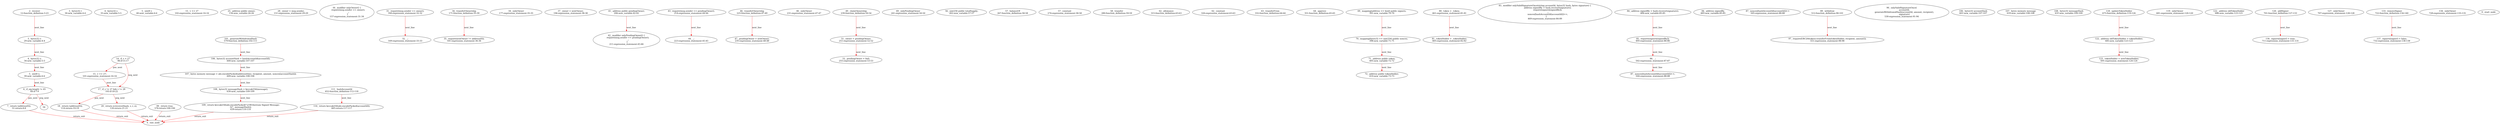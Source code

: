 digraph  {
12 [label="2_ recover\n12-function_definition-3-23", type_label=function_definition];
29 [label="3_ bytes32 r;\n29-new_variable-4-4", type_label=new_variable];
30 [label="3_ bytes32 r\n30-new_variable-4-4", type_label=new_variable];
34 [label="4_ bytes32 s;\n34-new_variable-5-5", type_label=new_variable];
35 [label="4_ bytes32 s\n35-new_variable-5-5", type_label=new_variable];
39 [label="5_ uint8 v;\n39-new_variable-6-6", type_label=new_variable];
40 [label="5_ uint8 v\n40-new_variable-6-6", type_label=new_variable];
44 [label="6_ if_sig.length != 65\n44-if-7-9", type_label=if];
51 [label="7_ return (address(0));\n51-return-8-8", type_label=return];
96 [label="14_ if_v < 27\n96-if-15-17", type_label=if];
101 [label="15_ v += 27;\n101-expression_statement-16-16", type_label=expression_statement];
102 [label="15_ v += 27\n102-expression_statement-16-16", type_label=expression_statement];
105 [label="17_ if_v != 27 && v != 28\n105-if-18-22", type_label=if];
114 [label="18_ return (address(0));\n114-return-19-19", type_label=return];
120 [label="20_ return ecrecover(hash, v, r, s);\n120-return-21-21", type_label=return];
134 [label="25_ address public owner;\n134-new_variable-26-26", type_label=new_variable];
151 [label="28_ owner = msg.sender;\n151-expression_statement-29-29", type_label=expression_statement];
157 [label="30_ modifier onlyOwner() {\n    require(msg.sender == owner);\n    _;\n  }\n157-expression_statement-31-34", type_label=expression_statement];
160 [label="31_ require(msg.sender == owner);\n160-expression_statement-32-32", type_label=expression_statement];
169 [label="32_ _;\n169-expression_statement-33-33", type_label=expression_statement];
171 [label="34_ transferOwnership\n171-function_definition-35-39", type_label=function_definition];
177 [label="34_ onlyOwner\n177-expression_statement-35-35", type_label=expression_statement];
181 [label="35_ require(newOwner != address(0));\n181-expression_statement-36-36", type_label=expression_statement];
196 [label="37_ owner = newOwner;\n196-expression_statement-38-38", type_label=expression_statement];
206 [label="41_ address public pendingOwner;\n206-new_variable-42-42", type_label=new_variable];
211 [label="42_ modifier onlyPendingOwner() {\n    require(msg.sender == pendingOwner);\n    _;\n  }\n211-expression_statement-43-46", type_label=expression_statement];
214 [label="43_ require(msg.sender == pendingOwner);\n214-expression_statement-44-44", type_label=expression_statement];
223 [label="44_ _;\n223-expression_statement-45-45", type_label=expression_statement];
225 [label="46_ transferOwnership\n225-function_definition-47-49", type_label=function_definition];
231 [label="46_ onlyOwner\n231-expression_statement-47-47", type_label=expression_statement];
235 [label="47_ pendingOwner = newOwner;\n235-expression_statement-48-48", type_label=expression_statement];
239 [label="49_ claimOwnership\n239-function_definition-50-54", type_label=function_definition];
241 [label="49_ onlyPendingOwner\n241-expression_statement-50-50", type_label=expression_statement];
251 [label="51_ owner = pendingOwner;\n251-expression_statement-52-52", type_label=expression_statement];
255 [label="52_ pendingOwner = 0x0;\n255-expression_statement-53-53", type_label=expression_statement];
262 [label="56_ uint256 public totalSupply;\n262-new_variable-57-57", type_label=new_variable];
267 [label="57_ balanceOf\n267-function_definition-58-58", type_label=function_definition];
274 [label="57_ constant\n274-expression_statement-58-58", type_label=expression_statement];
280 [label="58_ transfer\n280-function_definition-59-59", type_label=function_definition];
315 [label="62_ allowance\n315-function_definition-63-63", type_label=function_definition];
326 [label="62_ constant\n326-expression_statement-63-63", type_label=expression_statement];
332 [label="63_ transferFrom\n332-function_definition-64-64", type_label=function_definition];
351 [label="64_ approve\n351-function_definition-65-65", type_label=function_definition];
391 [label="69_ mapping(address => bool) public signers;\n391-new_variable-70-70", type_label=new_variable];
398 [label="70_ mapping(bytes32 => uint256) public nonces;\n398-new_variable-71-71", type_label=new_variable];
405 [label="71_ address public token;\n405-new_variable-72-72", type_label=new_variable];
410 [label="72_ address public tokenHolder;\n410-new_variable-73-73", type_label=new_variable];
461 [label="80_ token = _token;\n461-expression_statement-81-81", type_label=expression_statement];
465 [label="81_ tokenHolder = _tokenHolder;\n465-expression_statement-82-82", type_label=expression_statement];
469 [label="83_ modifier onlyValidSignatureOnce(string accountId, bytes32 hash, bytes signature) {\n        address signedBy = hash.recover(signature);\n        require(signers[signedBy]);\n        _;\n        nonces[hashAccountId(accountId)]++;\n    }\n469-expression_statement-84-89", type_label=expression_statement];
484 [label="84_ address signedBy = hash.recover(signature);\n484-new_variable-85-85", type_label=new_variable];
485 [label="84_ address signedBy\n485-new_variable-85-85", type_label=new_variable];
495 [label="85_ require(signers[signedBy]);\n495-expression_statement-86-86", type_label=expression_statement];
502 [label="86_ _;\n502-expression_statement-87-87", type_label=expression_statement];
504 [label="87_ nonces[hashAccountId(accountId)]++;\n504-expression_statement-88-88", type_label=expression_statement];
505 [label="87_ nonces[hashAccountId(accountId)]++\n505-expression_statement-88-88", type_label=expression_statement];
512 [label="89_ withdraw\n512-function_definition-90-101", type_label=function_definition];
530 [label="90_ onlyValidSignatureOnce(\n        accountId,\n        generateWithdrawalHash(accountId, amount, recipient),\n        signature)\n530-expression_statement-91-94", type_label=expression_statement];
551 [label="97_ require(ERC20(token).transferFrom(tokenHolder, recipient, amount));\n551-expression_statement-98-98", type_label=expression_statement];
576 [label="99_ return true;\n576-return-100-100", type_label=return];
579 [label="101_ generateWithdrawalHash\n579-function_definition-102-111", type_label=function_definition];
600 [label="106_ bytes32 accountHash = hashAccountId(accountId);\n600-new_variable-107-107", type_label=new_variable];
601 [label="106_ bytes32 accountHash\n601-new_variable-107-107", type_label=new_variable];
609 [label="107_ bytes memory message = abi.encodePacked(address(this), recipient, amount, nonces[accountHash]);\n609-new_variable-108-108", type_label=new_variable];
610 [label="107_ bytes memory message\n610-new_variable-108-108", type_label=new_variable];
630 [label="108_ bytes32 messageHash = keccak256(message);\n630-new_variable-109-109", type_label=new_variable];
631 [label="108_ bytes32 messageHash\n631-new_variable-109-109", type_label=new_variable];
639 [label="109_ return keccak256(abi.encodePacked(\"\x19Ethereum Signed Message:\n32\", messageHash));\n639-return-110-110", type_label=return];
652 [label="111_ hashAccountId\n652-function_definition-112-118", type_label=function_definition];
665 [label="116_ return keccak256(abi.encodePacked(accountId));\n665-return-117-117", type_label=return];
675 [label="118_ updateTokenHolder\n675-function_definition-119-126", type_label=function_definition];
681 [label="119_ onlyOwner\n681-expression_statement-120-120", type_label=expression_statement];
685 [label="122_ address oldTokenHolder = tokenHolder;\n685-new_variable-123-123", type_label=new_variable];
686 [label="122_ address oldTokenHolder\n686-new_variable-123-123", type_label=new_variable];
691 [label="123_ tokenHolder = newTokenHolder;\n691-expression_statement-124-124", type_label=expression_statement];
701 [label="126_ addSigner\n701-function_definition-127-133", type_label=function_definition];
707 [label="127_ onlyOwner\n707-expression_statement-128-128", type_label=expression_statement];
711 [label="130_ signers[signer] = true;\n711-expression_statement-131-131", type_label=expression_statement];
722 [label="133_ removeSigner\n722-function_definition-134-140", type_label=function_definition];
728 [label="134_ onlyOwner\n728-expression_statement-135-135", type_label=expression_statement];
732 [label="137_ signers[signer] = false;\n732-expression_statement-138-138", type_label=expression_statement];
1 [label="0_ start_node", type_label=start];
2 [label="0_ exit_node", type_label=exit];
56;
12 -> 29  [color=red, controlflow_type=next_line, edge_type=CFG_edge, key=0, label=next_line];
29 -> 34  [color=red, controlflow_type=next_line, edge_type=CFG_edge, key=0, label=next_line];
34 -> 39  [color=red, controlflow_type=next_line, edge_type=CFG_edge, key=0, label=next_line];
39 -> 44  [color=red, controlflow_type=next_line, edge_type=CFG_edge, key=0, label=next_line];
44 -> 51  [color=red, controlflow_type=pos_next, edge_type=CFG_edge, key=0, label=pos_next];
44 -> 56  [color=red, controlflow_type=neg_next, edge_type=CFG_edge, key=0, label=neg_next];
51 -> 2  [color=red, controlflow_type=return_exit, edge_type=CFG_edge, key=0, label=return_exit];
96 -> 101  [color=red, controlflow_type=pos_next, edge_type=CFG_edge, key=0, label=pos_next];
96 -> 105  [color=red, controlflow_type=neg_next, edge_type=CFG_edge, key=0, label=neg_next];
101 -> 105  [color=red, controlflow_type=next_line, edge_type=CFG_edge, key=0, label=next_line];
105 -> 114  [color=red, controlflow_type=pos_next, edge_type=CFG_edge, key=0, label=pos_next];
105 -> 120  [color=red, controlflow_type=neg_next, edge_type=CFG_edge, key=0, label=neg_next];
114 -> 2  [color=red, controlflow_type=return_exit, edge_type=CFG_edge, key=0, label=return_exit];
120 -> 2  [color=red, controlflow_type=return_exit, edge_type=CFG_edge, key=0, label=return_exit];
160 -> 169  [color=red, controlflow_type=next_line, edge_type=CFG_edge, key=0, label=next_line];
171 -> 181  [color=red, controlflow_type=next_line, edge_type=CFG_edge, key=0, label=next_line];
206 -> 211  [color=red, controlflow_type=next_line, edge_type=CFG_edge, key=0, label=next_line];
214 -> 223  [color=red, controlflow_type=next_line, edge_type=CFG_edge, key=0, label=next_line];
225 -> 235  [color=red, controlflow_type=next_line, edge_type=CFG_edge, key=0, label=next_line];
239 -> 251  [color=red, controlflow_type=next_line, edge_type=CFG_edge, key=0, label=next_line];
251 -> 255  [color=red, controlflow_type=next_line, edge_type=CFG_edge, key=0, label=next_line];
391 -> 398  [color=red, controlflow_type=next_line, edge_type=CFG_edge, key=0, label=next_line];
398 -> 405  [color=red, controlflow_type=next_line, edge_type=CFG_edge, key=0, label=next_line];
405 -> 410  [color=red, controlflow_type=next_line, edge_type=CFG_edge, key=0, label=next_line];
461 -> 465  [color=red, controlflow_type=next_line, edge_type=CFG_edge, key=0, label=next_line];
484 -> 495  [color=red, controlflow_type=next_line, edge_type=CFG_edge, key=0, label=next_line];
495 -> 502  [color=red, controlflow_type=next_line, edge_type=CFG_edge, key=0, label=next_line];
502 -> 504  [color=red, controlflow_type=next_line, edge_type=CFG_edge, key=0, label=next_line];
512 -> 551  [color=red, controlflow_type=next_line, edge_type=CFG_edge, key=0, label=next_line];
576 -> 2  [color=red, controlflow_type=return_exit, edge_type=CFG_edge, key=0, label=return_exit];
579 -> 600  [color=red, controlflow_type=next_line, edge_type=CFG_edge, key=0, label=next_line];
600 -> 609  [color=red, controlflow_type=next_line, edge_type=CFG_edge, key=0, label=next_line];
609 -> 630  [color=red, controlflow_type=next_line, edge_type=CFG_edge, key=0, label=next_line];
630 -> 639  [color=red, controlflow_type=next_line, edge_type=CFG_edge, key=0, label=next_line];
639 -> 2  [color=red, controlflow_type=return_exit, edge_type=CFG_edge, key=0, label=return_exit];
652 -> 665  [color=red, controlflow_type=next_line, edge_type=CFG_edge, key=0, label=next_line];
665 -> 2  [color=red, controlflow_type=return_exit, edge_type=CFG_edge, key=0, label=return_exit];
675 -> 685  [color=red, controlflow_type=next_line, edge_type=CFG_edge, key=0, label=next_line];
685 -> 691  [color=red, controlflow_type=next_line, edge_type=CFG_edge, key=0, label=next_line];
701 -> 711  [color=red, controlflow_type=next_line, edge_type=CFG_edge, key=0, label=next_line];
722 -> 732  [color=red, controlflow_type=next_line, edge_type=CFG_edge, key=0, label=next_line];
}
